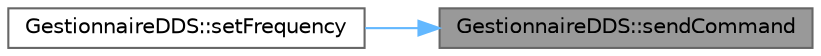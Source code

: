 digraph "GestionnaireDDS::sendCommand"
{
 // INTERACTIVE_SVG=YES
 // LATEX_PDF_SIZE
  bgcolor="transparent";
  edge [fontname=Helvetica,fontsize=10,labelfontname=Helvetica,labelfontsize=10];
  node [fontname=Helvetica,fontsize=10,shape=box,height=0.2,width=0.4];
  rankdir="RL";
  Node1 [id="Node000001",label="GestionnaireDDS::sendCommand",height=0.2,width=0.4,color="gray40", fillcolor="grey60", style="filled", fontcolor="black",tooltip="Envoie un \"mot de code\" de 40 bits au DDS."];
  Node1 -> Node2 [id="edge1_Node000001_Node000002",dir="back",color="steelblue1",style="solid",tooltip=" "];
  Node2 [id="Node000002",label="GestionnaireDDS::setFrequency",height=0.2,width=0.4,color="grey40", fillcolor="white", style="filled",URL="$dc/d01/class_gestionnaire_d_d_s.html#acab1713fca56e2cd4a791cc8aed206fa",tooltip="Donne l'ordre au DDS de produire une fréquence précise."];
}
